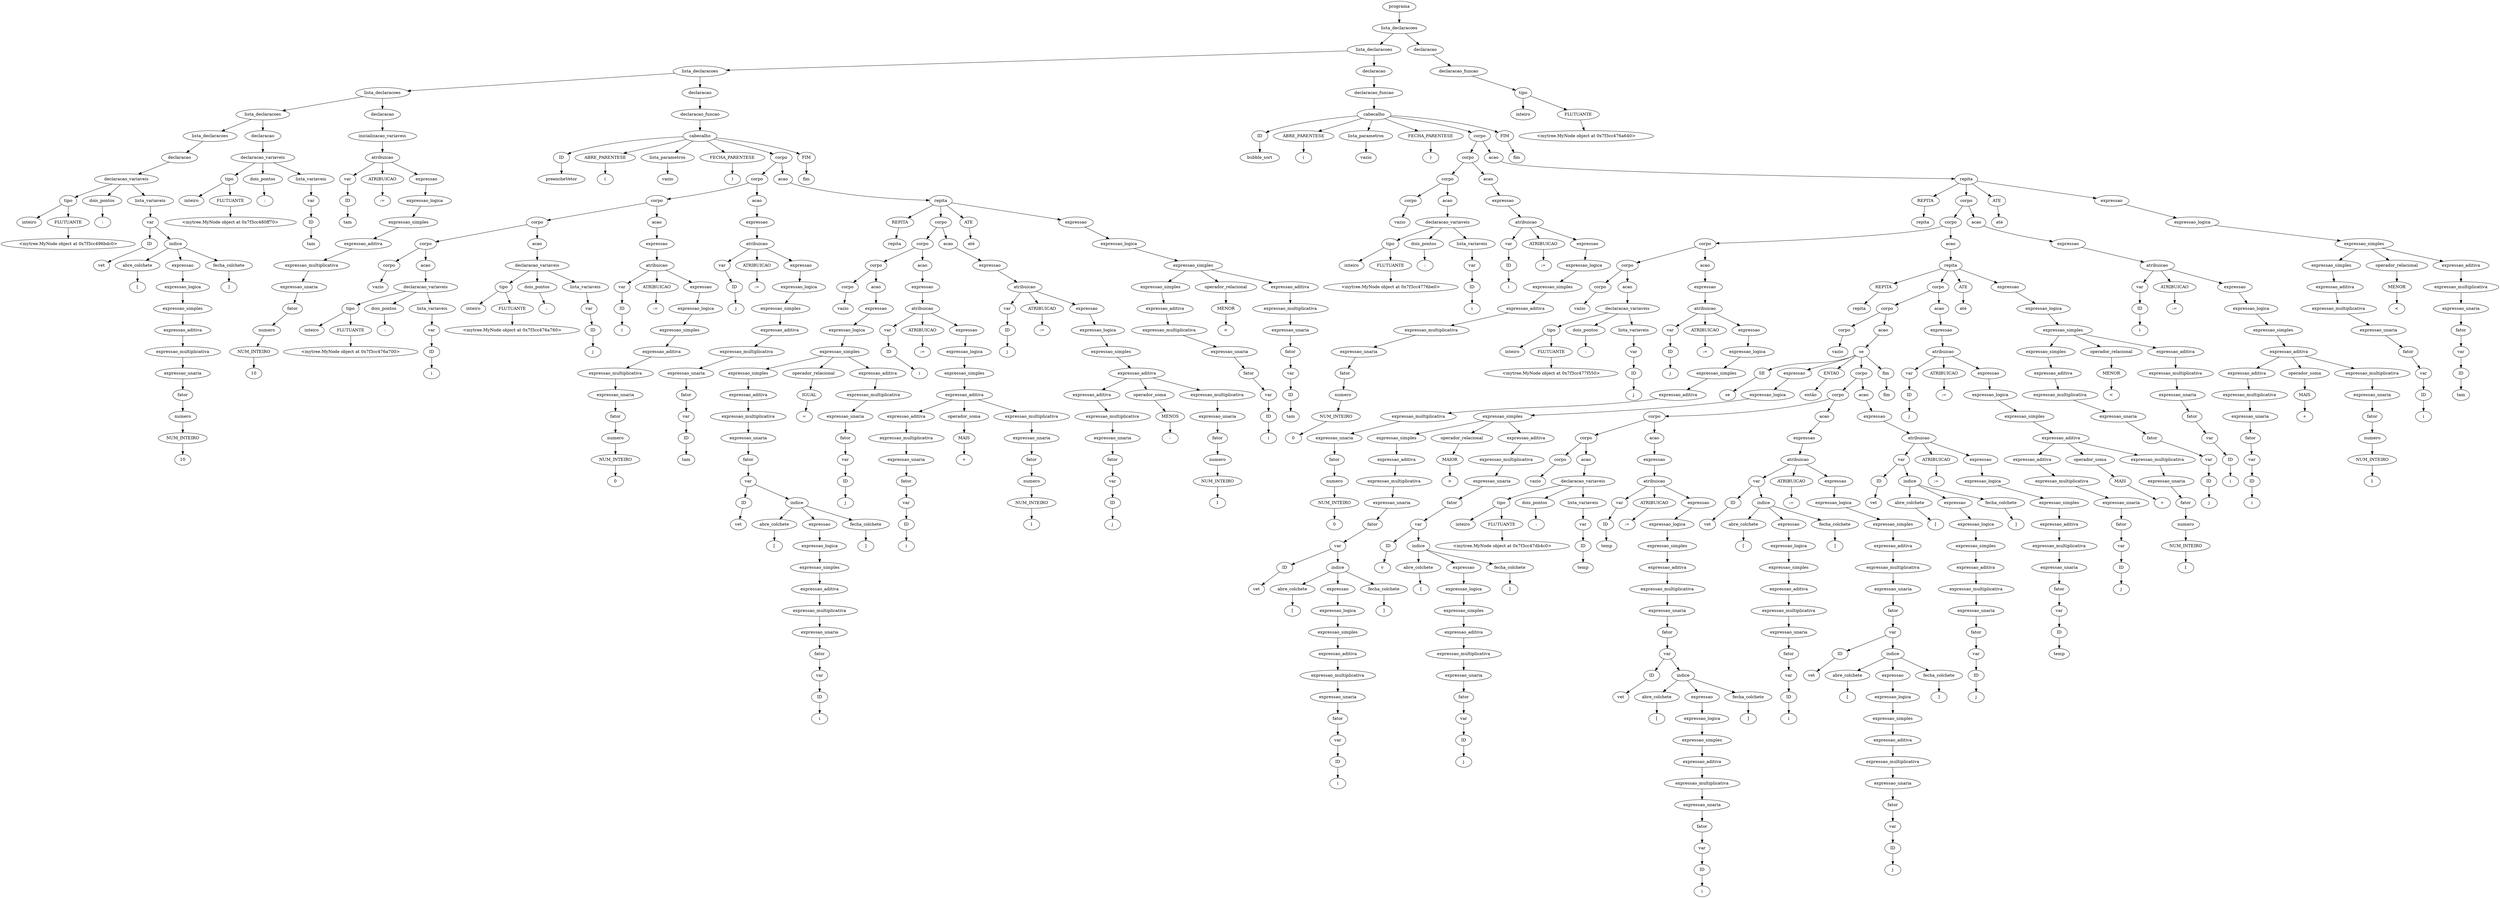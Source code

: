 digraph tree {
    "0x7f3cc4776670" [label="programa"];
    "0x7f3cc47d60d0" [label="lista_declaracoes"];
    "0x7f3cc4776e50" [label="lista_declaracoes"];
    "0x7f3cc476a490" [label="lista_declaracoes"];
    "0x7f3cc476a460" [label="lista_declaracoes"];
    "0x7f3cc480fcd0" [label="lista_declaracoes"];
    "0x7f3cc49415b0" [label="lista_declaracoes"];
    "0x7f3cc4ac6250" [label="declaracao"];
    "0x7f3cc480fdc0" [label="declaracao_variaveis"];
    "0x7f3cc496ba30" [label="tipo"];
    "0x7f3cc496bdc0" [label="inteiro"];
    "0x7f3cc480faf0" [label="FLUTUANTE"];
    "0x7f3cc480fb20" [label="<mytree.MyNode object at 0x7f3cc496bdc0>"];
    "0x7f3cc496baf0" [label="dois_pontos"];
    "0x7f3cc480ff40" [label=":"];
    "0x7f3cc480fac0" [label="lista_variaveis"];
    "0x7f3cc480fd90" [label="var"];
    "0x7f3cc480fb50" [label="ID"];
    "0x7f3cc480fe20" [label="vet"];
    "0x7f3cc480fb80" [label="indice"];
    "0x7f3cc480fd60" [label="abre_colchete"];
    "0x7f3cc480feb0" [label="["];
    "0x7f3cc480fbb0" [label="expressao"];
    "0x7f3cc480fbe0" [label="expressao_logica"];
    "0x7f3cc480fa60" [label="expressao_simples"];
    "0x7f3cc480fa90" [label="expressao_aditiva"];
    "0x7f3cc480fc10" [label="expressao_multiplicativa"];
    "0x7f3cc480fc70" [label="expressao_unaria"];
    "0x7f3cc480fa00" [label="fator"];
    "0x7f3cc4ac61f0" [label="numero"];
    "0x7f3cc4952760" [label="NUM_INTEIRO"];
    "0x7f3cc480fc40" [label="10"];
    "0x7f3cc480fee0" [label="fecha_colchete"];
    "0x7f3cc480ff10" [label="]"];
    "0x7f3cc480fd30" [label="declaracao"];
    "0x7f3cc476a100" [label="declaracao_variaveis"];
    "0x7f3cc480fd00" [label="tipo"];
    "0x7f3cc480ff70" [label="inteiro"];
    "0x7f3cc480fe50" [label="FLUTUANTE"];
    "0x7f3cc480ffd0" [label="<mytree.MyNode object at 0x7f3cc480ff70>"];
    "0x7f3cc476a220" [label="dois_pontos"];
    "0x7f3cc476a250" [label=":"];
    "0x7f3cc476a070" [label="lista_variaveis"];
    "0x7f3cc480fe80" [label="var"];
    "0x7f3cc480fca0" [label="ID"];
    "0x7f3cc476a160" [label="tam"];
    "0x7f3cc476a4c0" [label="declaracao"];
    "0x7f3cc476a280" [label="inicializacao_variaveis"];
    "0x7f3cc476a4f0" [label="atribuicao"];
    "0x7f3cc49682e0" [label="var"];
    "0x7f3cc49413d0" [label="ID"];
    "0x7f3cc476a2b0" [label="tam"];
    "0x7f3cc476a580" [label="ATRIBUICAO"];
    "0x7f3cc476a5b0" [label=":="];
    "0x7f3cc476a430" [label="expressao"];
    "0x7f3cc476a400" [label="expressao_logica"];
    "0x7f3cc476a370" [label="expressao_simples"];
    "0x7f3cc476a1c0" [label="expressao_aditiva"];
    "0x7f3cc476a3d0" [label="expressao_multiplicativa"];
    "0x7f3cc476a2e0" [label="expressao_unaria"];
    "0x7f3cc476a190" [label="fator"];
    "0x7f3cc476a130" [label="numero"];
    "0x7f3cc476a0d0" [label="NUM_INTEIRO"];
    "0x7f3cc476a3a0" [label="10"];
    "0x7f3cc476a610" [label="declaracao"];
    "0x7f3cc480fa30" [label="declaracao_funcao"];
    "0x7f3cc4770070" [label="cabecalho"];
    "0x7f3cc4776d60" [label="ID"];
    "0x7f3cc4776d90" [label="preencheVetor"];
    "0x7f3cc4776640" [label="ABRE_PARENTESE"];
    "0x7f3cc47769d0" [label="("];
    "0x7f3cc476a040" [label="lista_parametros"];
    "0x7f3cc480ffa0" [label="vazio"];
    "0x7f3cc4776970" [label="FECHA_PARENTESE"];
    "0x7f3cc4776dc0" [label=")"];
    "0x7f3cc4776ca0" [label="corpo"];
    "0x7f3cc4770490" [label="corpo"];
    "0x7f3cc4770100" [label="corpo"];
    "0x7f3cc476abb0" [label="corpo"];
    "0x7f3cc476a940" [label="corpo"];
    "0x7f3cc476a790" [label="corpo"];
    "0x7f3cc476a5e0" [label="vazio"];
    "0x7f3cc476a7c0" [label="acao"];
    "0x7f3cc476a8e0" [label="declaracao_variaveis"];
    "0x7f3cc476a6a0" [label="tipo"];
    "0x7f3cc476a700" [label="inteiro"];
    "0x7f3cc476a880" [label="FLUTUANTE"];
    "0x7f3cc476a8b0" [label="<mytree.MyNode object at 0x7f3cc476a700>"];
    "0x7f3cc476a9a0" [label="dois_pontos"];
    "0x7f3cc476aac0" [label=":"];
    "0x7f3cc476a910" [label="lista_variaveis"];
    "0x7f3cc476a730" [label="var"];
    "0x7f3cc476a6d0" [label="ID"];
    "0x7f3cc476aa00" [label="i"];
    "0x7f3cc476aa90" [label="acao"];
    "0x7f3cc476ab50" [label="declaracao_variaveis"];
    "0x7f3cc476a670" [label="tipo"];
    "0x7f3cc476a760" [label="inteiro"];
    "0x7f3cc476aaf0" [label="FLUTUANTE"];
    "0x7f3cc476ab20" [label="<mytree.MyNode object at 0x7f3cc476a760>"];
    "0x7f3cc476ac10" [label="dois_pontos"];
    "0x7f3cc476ad30" [label=":"];
    "0x7f3cc476ab80" [label="lista_variaveis"];
    "0x7f3cc476a9d0" [label="var"];
    "0x7f3cc476a970" [label="ID"];
    "0x7f3cc476ac70" [label="j"];
    "0x7f3cc476afd0" [label="acao"];
    "0x7f3cc476ad00" [label="expressao"];
    "0x7f3cc476af70" [label="atribuicao"];
    "0x7f3cc476a850" [label="var"];
    "0x7f3cc476a7f0" [label="ID"];
    "0x7f3cc476ad60" [label="i"];
    "0x7f3cc4770040" [label="ATRIBUICAO"];
    "0x7f3cc47700d0" [label=":="];
    "0x7f3cc476af40" [label="expressao"];
    "0x7f3cc476af10" [label="expressao_logica"];
    "0x7f3cc476ae50" [label="expressao_simples"];
    "0x7f3cc476adf0" [label="expressao_aditiva"];
    "0x7f3cc476aee0" [label="expressao_multiplicativa"];
    "0x7f3cc476ad90" [label="expressao_unaria"];
    "0x7f3cc476adc0" [label="fator"];
    "0x7f3cc476ac40" [label="numero"];
    "0x7f3cc476abe0" [label="NUM_INTEIRO"];
    "0x7f3cc476aeb0" [label="0"];
    "0x7f3cc47703a0" [label="acao"];
    "0x7f3cc4770130" [label="expressao"];
    "0x7f3cc4770340" [label="atribuicao"];
    "0x7f3cc476aa60" [label="var"];
    "0x7f3cc476a820" [label="ID"];
    "0x7f3cc476acd0" [label="j"];
    "0x7f3cc47703d0" [label="ATRIBUICAO"];
    "0x7f3cc4770460" [label=":="];
    "0x7f3cc4770310" [label="expressao"];
    "0x7f3cc47702e0" [label="expressao_logica"];
    "0x7f3cc4770220" [label="expressao_simples"];
    "0x7f3cc47701c0" [label="expressao_aditiva"];
    "0x7f3cc47702b0" [label="expressao_multiplicativa"];
    "0x7f3cc476aa30" [label="expressao_unaria"];
    "0x7f3cc4770190" [label="fator"];
    "0x7f3cc476ae80" [label="var"];
    "0x7f3cc476ae20" [label="ID"];
    "0x7f3cc4770280" [label="tam"];
    "0x7f3cc4770250" [label="acao"];
    "0x7f3cc4776c40" [label="repita"];
    "0x7f3cc4776cd0" [label="REPITA"];
    "0x7f3cc4776c70" [label="repita"];
    "0x7f3cc4776820" [label="corpo"];
    "0x7f3cc47762b0" [label="corpo"];
    "0x7f3cc47709d0" [label="corpo"];
    "0x7f3cc47700a0" [label="corpo"];
    "0x7f3cc476aca0" [label="vazio"];
    "0x7f3cc4770c40" [label="acao"];
    "0x7f3cc4770c10" [label="expressao"];
    "0x7f3cc47707c0" [label="expressao_logica"];
    "0x7f3cc4770b20" [label="expressao_simples"];
    "0x7f3cc47709a0" [label="expressao_simples"];
    "0x7f3cc4770370" [label="expressao_aditiva"];
    "0x7f3cc4770820" [label="expressao_multiplicativa"];
    "0x7f3cc4770970" [label="expressao_unaria"];
    "0x7f3cc47704f0" [label="fator"];
    "0x7f3cc4770550" [label="var"];
    "0x7f3cc4770580" [label="ID"];
    "0x7f3cc4770790" [label="vet"];
    "0x7f3cc4770760" [label="indice"];
    "0x7f3cc47707f0" [label="abre_colchete"];
    "0x7f3cc47708e0" [label="["];
    "0x7f3cc4770730" [label="expressao"];
    "0x7f3cc4770700" [label="expressao_logica"];
    "0x7f3cc4770670" [label="expressao_simples"];
    "0x7f3cc47705e0" [label="expressao_aditiva"];
    "0x7f3cc47706d0" [label="expressao_multiplicativa"];
    "0x7f3cc4770520" [label="expressao_unaria"];
    "0x7f3cc47705b0" [label="fator"];
    "0x7f3cc47704c0" [label="var"];
    "0x7f3cc4770400" [label="ID"];
    "0x7f3cc47706a0" [label="i"];
    "0x7f3cc4770910" [label="fecha_colchete"];
    "0x7f3cc4770940" [label="]"];
    "0x7f3cc4770610" [label="operador_relacional"];
    "0x7f3cc4770640" [label="IGUAL"];
    "0x7f3cc4770a90" [label="="];
    "0x7f3cc4770a30" [label="expressao_aditiva"];
    "0x7f3cc4770bb0" [label="expressao_multiplicativa"];
    "0x7f3cc4770ac0" [label="expressao_unaria"];
    "0x7f3cc4770a00" [label="fator"];
    "0x7f3cc4770850" [label="var"];
    "0x7f3cc4770880" [label="ID"];
    "0x7f3cc4770b80" [label="j"];
    "0x7f3cc4770d00" [label="acao"];
    "0x7f3cc47708b0" [label="expressao"];
    "0x7f3cc4770f40" [label="atribuicao"];
    "0x7f3cc476afa0" [label="var"];
    "0x7f3cc4770160" [label="ID"];
    "0x7f3cc4770ca0" [label="i"];
    "0x7f3cc4770ee0" [label="ATRIBUICAO"];
    "0x7f3cc4776220" [label=":="];
    "0x7f3cc47761f0" [label="expressao"];
    "0x7f3cc4770fd0" [label="expressao_logica"];
    "0x7f3cc4770eb0" [label="expressao_simples"];
    "0x7f3cc4770fa0" [label="expressao_aditiva"];
    "0x7f3cc4770d90" [label="expressao_aditiva"];
    "0x7f3cc4770e80" [label="expressao_multiplicativa"];
    "0x7f3cc4770a60" [label="expressao_unaria"];
    "0x7f3cc4770d60" [label="fator"];
    "0x7f3cc4770b50" [label="var"];
    "0x7f3cc4770af0" [label="ID"];
    "0x7f3cc4770e50" [label="i"];
    "0x7f3cc4776040" [label="operador_soma"];
    "0x7f3cc4770e20" [label="MAIS"];
    "0x7f3cc4770f10" [label="+"];
    "0x7f3cc4776190" [label="expressao_multiplicativa"];
    "0x7f3cc47760a0" [label="expressao_unaria"];
    "0x7f3cc4770f70" [label="fator"];
    "0x7f3cc4770dc0" [label="numero"];
    "0x7f3cc4770df0" [label="NUM_INTEIRO"];
    "0x7f3cc4776160" [label="1"];
    "0x7f3cc47767f0" [label="acao"];
    "0x7f3cc47762e0" [label="expressao"];
    "0x7f3cc4776520" [label="atribuicao"];
    "0x7f3cc4770cd0" [label="var"];
    "0x7f3cc4770be0" [label="ID"];
    "0x7f3cc4770d30" [label="j"];
    "0x7f3cc47764c0" [label="ATRIBUICAO"];
    "0x7f3cc4776790" [label=":="];
    "0x7f3cc4776760" [label="expressao"];
    "0x7f3cc4776730" [label="expressao_logica"];
    "0x7f3cc4776490" [label="expressao_simples"];
    "0x7f3cc4776580" [label="expressao_aditiva"];
    "0x7f3cc4776370" [label="expressao_aditiva"];
    "0x7f3cc4776460" [label="expressao_multiplicativa"];
    "0x7f3cc4770c70" [label="expressao_unaria"];
    "0x7f3cc4776340" [label="fator"];
    "0x7f3cc4776130" [label="var"];
    "0x7f3cc47760d0" [label="ID"];
    "0x7f3cc4776430" [label="j"];
    "0x7f3cc47765e0" [label="operador_soma"];
    "0x7f3cc4776400" [label="MENOS"];
    "0x7f3cc47764f0" [label="-"];
    "0x7f3cc4776700" [label="expressao_multiplicativa"];
    "0x7f3cc4776610" [label="expressao_unaria"];
    "0x7f3cc4776550" [label="fator"];
    "0x7f3cc47763a0" [label="numero"];
    "0x7f3cc47763d0" [label="NUM_INTEIRO"];
    "0x7f3cc47766d0" [label="1"];
    "0x7f3cc4776d00" [label="ATE"];
    "0x7f3cc4776d30" [label="até"];
    "0x7f3cc4776c10" [label="expressao"];
    "0x7f3cc4776940" [label="expressao_logica"];
    "0x7f3cc4776b20" [label="expressao_simples"];
    "0x7f3cc47768e0" [label="expressao_simples"];
    "0x7f3cc47765b0" [label="expressao_aditiva"];
    "0x7f3cc47761c0" [label="expressao_multiplicativa"];
    "0x7f3cc4776850" [label="expressao_unaria"];
    "0x7f3cc47767c0" [label="fator"];
    "0x7f3cc4776280" [label="var"];
    "0x7f3cc4776100" [label="ID"];
    "0x7f3cc4776310" [label="i"];
    "0x7f3cc4776910" [label="operador_relacional"];
    "0x7f3cc47769a0" [label="MENOR"];
    "0x7f3cc4776a90" [label="<"];
    "0x7f3cc4776a30" [label="expressao_aditiva"];
    "0x7f3cc4776bb0" [label="expressao_multiplicativa"];
    "0x7f3cc4776ac0" [label="expressao_unaria"];
    "0x7f3cc4776a00" [label="fator"];
    "0x7f3cc4776880" [label="var"];
    "0x7f3cc47768b0" [label="ID"];
    "0x7f3cc4776b80" [label="tam"];
    "0x7f3cc4776df0" [label="FIM"];
    "0x7f3cc4776e20" [label="fim"];
    "0x7f3cc476a310" [label="declaracao"];
    "0x7f3cc4770430" [label="declaracao_funcao"];
    "0x7f3cc477f1c0" [label="cabecalho"];
    "0x7f3cc47d67c0" [label="ID"];
    "0x7f3cc47d67f0" [label="bubble_sort"];
    "0x7f3cc47d60a0" [label="ABRE_PARENTESE"];
    "0x7f3cc47d6430" [label="("];
    "0x7f3cc476a340" [label="lista_parametros"];
    "0x7f3cc476a550" [label="vazio"];
    "0x7f3cc47d63d0" [label="FECHA_PARENTESE"];
    "0x7f3cc47d6820" [label=")"];
    "0x7f3cc47d6700" [label="corpo"];
    "0x7f3cc477f5e0" [label="corpo"];
    "0x7f3cc4776f70" [label="corpo"];
    "0x7f3cc4776ee0" [label="corpo"];
    "0x7f3cc476a520" [label="vazio"];
    "0x7f3cc4776f10" [label="acao"];
    "0x7f3cc477f070" [label="declaracao_variaveis"];
    "0x7f3cc4776a60" [label="tipo"];
    "0x7f3cc4776be0" [label="inteiro"];
    "0x7f3cc4776fd0" [label="FLUTUANTE"];
    "0x7f3cc477f040" [label="<mytree.MyNode object at 0x7f3cc4776be0>"];
    "0x7f3cc477f130" [label="dois_pontos"];
    "0x7f3cc477f250" [label=":"];
    "0x7f3cc477f0a0" [label="lista_variaveis"];
    "0x7f3cc4776b50" [label="var"];
    "0x7f3cc47766a0" [label="ID"];
    "0x7f3cc477f190" [label="i"];
    "0x7f3cc477f4f0" [label="acao"];
    "0x7f3cc477f0d0" [label="expressao"];
    "0x7f3cc477f490" [label="atribuicao"];
    "0x7f3cc4776eb0" [label="var"];
    "0x7f3cc4776af0" [label="ID"];
    "0x7f3cc477f280" [label="i"];
    "0x7f3cc477f520" [label="ATRIBUICAO"];
    "0x7f3cc477f5b0" [label=":="];
    "0x7f3cc477f460" [label="expressao"];
    "0x7f3cc477f430" [label="expressao_logica"];
    "0x7f3cc477f370" [label="expressao_simples"];
    "0x7f3cc477f310" [label="expressao_aditiva"];
    "0x7f3cc477f400" [label="expressao_multiplicativa"];
    "0x7f3cc477f2b0" [label="expressao_unaria"];
    "0x7f3cc477f2e0" [label="fator"];
    "0x7f3cc477f160" [label="numero"];
    "0x7f3cc477f100" [label="NUM_INTEIRO"];
    "0x7f3cc477f3d0" [label="0"];
    "0x7f3cc477f3a0" [label="acao"];
    "0x7f3cc47d66a0" [label="repita"];
    "0x7f3cc47d6730" [label="REPITA"];
    "0x7f3cc47d66d0" [label="repita"];
    "0x7f3cc47d6280" [label="corpo"];
    "0x7f3cc47ddcd0" [label="corpo"];
    "0x7f3cc477fd00" [label="corpo"];
    "0x7f3cc477f7f0" [label="corpo"];
    "0x7f3cc477f220" [label="corpo"];
    "0x7f3cc4776fa0" [label="vazio"];
    "0x7f3cc477f670" [label="acao"];
    "0x7f3cc477f790" [label="declaracao_variaveis"];
    "0x7f3cc477f610" [label="tipo"];
    "0x7f3cc477f550" [label="inteiro"];
    "0x7f3cc477f730" [label="FLUTUANTE"];
    "0x7f3cc477f760" [label="<mytree.MyNode object at 0x7f3cc477f550>"];
    "0x7f3cc477f850" [label="dois_pontos"];
    "0x7f3cc477f970" [label=":"];
    "0x7f3cc477f7c0" [label="lista_variaveis"];
    "0x7f3cc477f640" [label="var"];
    "0x7f3cc477f4c0" [label="ID"];
    "0x7f3cc477f8b0" [label="j"];
    "0x7f3cc477fc10" [label="acao"];
    "0x7f3cc477f940" [label="expressao"];
    "0x7f3cc477fbb0" [label="atribuicao"];
    "0x7f3cc4776f40" [label="var"];
    "0x7f3cc477f1f0" [label="ID"];
    "0x7f3cc477f9a0" [label="j"];
    "0x7f3cc477fc40" [label="ATRIBUICAO"];
    "0x7f3cc477fcd0" [label=":="];
    "0x7f3cc477fb80" [label="expressao"];
    "0x7f3cc477fb50" [label="expressao_logica"];
    "0x7f3cc477fa90" [label="expressao_simples"];
    "0x7f3cc477fa30" [label="expressao_aditiva"];
    "0x7f3cc477fb20" [label="expressao_multiplicativa"];
    "0x7f3cc477f9d0" [label="expressao_unaria"];
    "0x7f3cc477fa00" [label="fator"];
    "0x7f3cc477f880" [label="numero"];
    "0x7f3cc477f820" [label="NUM_INTEIRO"];
    "0x7f3cc477faf0" [label="0"];
    "0x7f3cc477fac0" [label="acao"];
    "0x7f3cc47ddc70" [label="repita"];
    "0x7f3cc47ddd00" [label="REPITA"];
    "0x7f3cc47ddca0" [label="repita"];
    "0x7f3cc47dd850" [label="corpo"];
    "0x7f3cc47db1c0" [label="corpo"];
    "0x7f3cc477f6d0" [label="corpo"];
    "0x7f3cc477f700" [label="vazio"];
    "0x7f3cc477fd60" [label="acao"];
    "0x7f3cc47c2bb0" [label="se"];
    "0x7f3cc47c25b0" [label="SE"];
    "0x7f3cc47c2eb0" [label="se"];
    "0x7f3cc47db670" [label="expressao"];
    "0x7f3cc47db0d0" [label="expressao_logica"];
    "0x7f3cc47db850" [label="expressao_simples"];
    "0x7f3cc47db2b0" [label="expressao_simples"];
    "0x7f3cc477fdf0" [label="expressao_aditiva"];
    "0x7f3cc477ff10" [label="expressao_multiplicativa"];
    "0x7f3cc47db280" [label="expressao_unaria"];
    "0x7f3cc477fdc0" [label="fator"];
    "0x7f3cc477fe20" [label="var"];
    "0x7f3cc477fe50" [label="ID"];
    "0x7f3cc477fee0" [label="vet"];
    "0x7f3cc47db070" [label="indice"];
    "0x7f3cc47db100" [label="abre_colchete"];
    "0x7f3cc47db1f0" [label="["];
    "0x7f3cc47db040" [label="expressao"];
    "0x7f3cc477ffd0" [label="expressao_logica"];
    "0x7f3cc477ff40" [label="expressao_simples"];
    "0x7f3cc477feb0" [label="expressao_aditiva"];
    "0x7f3cc477ffa0" [label="expressao_multiplicativa"];
    "0x7f3cc477fd90" [label="expressao_unaria"];
    "0x7f3cc477fe80" [label="fator"];
    "0x7f3cc477fd30" [label="var"];
    "0x7f3cc477fc70" [label="ID"];
    "0x7f3cc477ff70" [label="i"];
    "0x7f3cc47db220" [label="fecha_colchete"];
    "0x7f3cc47db250" [label="]"];
    "0x7f3cc47db0a0" [label="operador_relacional"];
    "0x7f3cc47db130" [label="MAIOR"];
    "0x7f3cc47db3a0" [label=">"];
    "0x7f3cc47db340" [label="expressao_aditiva"];
    "0x7f3cc47db6d0" [label="expressao_multiplicativa"];
    "0x7f3cc47db820" [label="expressao_unaria"];
    "0x7f3cc47db310" [label="fator"];
    "0x7f3cc47db400" [label="var"];
    "0x7f3cc47db430" [label="ID"];
    "0x7f3cc47db640" [label="v"];
    "0x7f3cc47db610" [label="indice"];
    "0x7f3cc47db6a0" [label="abre_colchete"];
    "0x7f3cc47db790" [label="["];
    "0x7f3cc47db5e0" [label="expressao"];
    "0x7f3cc47db5b0" [label="expressao_logica"];
    "0x7f3cc47db520" [label="expressao_simples"];
    "0x7f3cc47db490" [label="expressao_aditiva"];
    "0x7f3cc47db580" [label="expressao_multiplicativa"];
    "0x7f3cc47db3d0" [label="expressao_unaria"];
    "0x7f3cc47db460" [label="fator"];
    "0x7f3cc47db160" [label="var"];
    "0x7f3cc47db190" [label="ID"];
    "0x7f3cc47db550" [label="j"];
    "0x7f3cc47db7c0" [label="fecha_colchete"];
    "0x7f3cc47db7f0" [label="]"];
    "0x7f3cc47c2ee0" [label="ENTAO"];
    "0x7f3cc47dd370" [label="então"];
    "0x7f3cc47dd2b0" [label="corpo"];
    "0x7f3cc47c2c10" [label="corpo"];
    "0x7f3cc47c22e0" [label="corpo"];
    "0x7f3cc47dbac0" [label="corpo"];
    "0x7f3cc47db910" [label="corpo"];
    "0x7f3cc47db760" [label="vazio"];
    "0x7f3cc47db940" [label="acao"];
    "0x7f3cc47dba60" [label="declaracao_variaveis"];
    "0x7f3cc47db880" [label="tipo"];
    "0x7f3cc47db4c0" [label="inteiro"];
    "0x7f3cc47dba00" [label="FLUTUANTE"];
    "0x7f3cc47dba30" [label="<mytree.MyNode object at 0x7f3cc47db4c0>"];
    "0x7f3cc47dbb20" [label="dois_pontos"];
    "0x7f3cc47dbc40" [label=":"];
    "0x7f3cc47dba90" [label="lista_variaveis"];
    "0x7f3cc47db4f0" [label="var"];
    "0x7f3cc47db370" [label="ID"];
    "0x7f3cc47dbb80" [label="temp"];
    "0x7f3cc47dbbb0" [label="acao"];
    "0x7f3cc47dbc10" [label="expressao"];
    "0x7f3cc47c20a0" [label="atribuicao"];
    "0x7f3cc47db8b0" [label="var"];
    "0x7f3cc47db8e0" [label="ID"];
    "0x7f3cc47dbc70" [label="temp"];
    "0x7f3cc47c2220" [label="ATRIBUICAO"];
    "0x7f3cc47c22b0" [label=":="];
    "0x7f3cc47dbfa0" [label="expressao"];
    "0x7f3cc47dbe20" [label="expressao_logica"];
    "0x7f3cc47c21c0" [label="expressao_simples"];
    "0x7f3cc47dbd00" [label="expressao_aditiva"];
    "0x7f3cc47dbdf0" [label="expressao_multiplicativa"];
    "0x7f3cc47c2190" [label="expressao_unaria"];
    "0x7f3cc47dbcd0" [label="fator"];
    "0x7f3cc47dbd30" [label="var"];
    "0x7f3cc47dbd60" [label="ID"];
    "0x7f3cc47dbf70" [label="vet"];
    "0x7f3cc47dbf40" [label="indice"];
    "0x7f3cc47dbfd0" [label="abre_colchete"];
    "0x7f3cc47c2100" [label="["];
    "0x7f3cc47dbf10" [label="expressao"];
    "0x7f3cc47dbee0" [label="expressao_logica"];
    "0x7f3cc47dbe50" [label="expressao_simples"];
    "0x7f3cc47dbdc0" [label="expressao_aditiva"];
    "0x7f3cc47dbeb0" [label="expressao_multiplicativa"];
    "0x7f3cc47dbca0" [label="expressao_unaria"];
    "0x7f3cc47dbd90" [label="fator"];
    "0x7f3cc47dbb50" [label="var"];
    "0x7f3cc47dbaf0" [label="ID"];
    "0x7f3cc47dbe80" [label="i"];
    "0x7f3cc47c2130" [label="fecha_colchete"];
    "0x7f3cc47c2160" [label="]"];
    "0x7f3cc47c2b20" [label="acao"];
    "0x7f3cc47c26a0" [label="expressao"];
    "0x7f3cc47c29d0" [label="atribuicao"];
    "0x7f3cc47c2040" [label="var"];
    "0x7f3cc47c2250" [label="ID"];
    "0x7f3cc47c24c0" [label="vet"];
    "0x7f3cc47c2490" [label="indice"];
    "0x7f3cc47c2520" [label="abre_colchete"];
    "0x7f3cc47c2610" [label="["];
    "0x7f3cc47c2460" [label="expressao"];
    "0x7f3cc47c2430" [label="expressao_logica"];
    "0x7f3cc47c2400" [label="expressao_simples"];
    "0x7f3cc47c2370" [label="expressao_aditiva"];
    "0x7f3cc47db9a0" [label="expressao_multiplicativa"];
    "0x7f3cc47c2310" [label="expressao_unaria"];
    "0x7f3cc47c2340" [label="fator"];
    "0x7f3cc47db9d0" [label="var"];
    "0x7f3cc47db970" [label="ID"];
    "0x7f3cc47dbbe0" [label="i"];
    "0x7f3cc47c2640" [label="fecha_colchete"];
    "0x7f3cc47c2670" [label="]"];
    "0x7f3cc47c2b50" [label="ATRIBUICAO"];
    "0x7f3cc47c2be0" [label=":="];
    "0x7f3cc47c2910" [label="expressao"];
    "0x7f3cc47c27c0" [label="expressao_logica"];
    "0x7f3cc47c2af0" [label="expressao_simples"];
    "0x7f3cc47c23d0" [label="expressao_aditiva"];
    "0x7f3cc47c2970" [label="expressao_multiplicativa"];
    "0x7f3cc47c2ac0" [label="expressao_unaria"];
    "0x7f3cc47c23a0" [label="fator"];
    "0x7f3cc47c2700" [label="var"];
    "0x7f3cc47c2730" [label="ID"];
    "0x7f3cc47c28e0" [label="vet"];
    "0x7f3cc47c28b0" [label="indice"];
    "0x7f3cc47c2940" [label="abre_colchete"];
    "0x7f3cc47c2a30" [label="["];
    "0x7f3cc47c2880" [label="expressao"];
    "0x7f3cc47c2850" [label="expressao_logica"];
    "0x7f3cc47c2820" [label="expressao_simples"];
    "0x7f3cc47c2790" [label="expressao_aditiva"];
    "0x7f3cc47c25e0" [label="expressao_multiplicativa"];
    "0x7f3cc47c2550" [label="expressao_unaria"];
    "0x7f3cc47c2760" [label="fator"];
    "0x7f3cc47c20d0" [label="var"];
    "0x7f3cc47c2070" [label="ID"];
    "0x7f3cc47c24f0" [label="j"];
    "0x7f3cc47c2a60" [label="fecha_colchete"];
    "0x7f3cc47c2a90" [label="]"];
    "0x7f3cc47dd1c0" [label="acao"];
    "0x7f3cc47c2fd0" [label="expressao"];
    "0x7f3cc47dd160" [label="atribuicao"];
    "0x7f3cc47c27f0" [label="var"];
    "0x7f3cc47c2b80" [label="ID"];
    "0x7f3cc47c2df0" [label="vet"];
    "0x7f3cc47c2dc0" [label="indice"];
    "0x7f3cc47c2e50" [label="abre_colchete"];
    "0x7f3cc47c2f40" [label="["];
    "0x7f3cc47c2d90" [label="expressao"];
    "0x7f3cc47c2d60" [label="expressao_logica"];
    "0x7f3cc47c2d30" [label="expressao_simples"];
    "0x7f3cc47c2ca0" [label="expressao_aditiva"];
    "0x7f3cc47c2580" [label="expressao_multiplicativa"];
    "0x7f3cc47c2c40" [label="expressao_unaria"];
    "0x7f3cc47c2c70" [label="fator"];
    "0x7f3cc47c21f0" [label="var"];
    "0x7f3cc47c2280" [label="ID"];
    "0x7f3cc47c26d0" [label="j"];
    "0x7f3cc47c2f70" [label="fecha_colchete"];
    "0x7f3cc47c2fa0" [label="]"];
    "0x7f3cc47dd1f0" [label="ATRIBUICAO"];
    "0x7f3cc47dd280" [label=":="];
    "0x7f3cc47dd130" [label="expressao"];
    "0x7f3cc47dd100" [label="expressao_logica"];
    "0x7f3cc47dd0a0" [label="expressao_simples"];
    "0x7f3cc47c2d00" [label="expressao_aditiva"];
    "0x7f3cc47c2f10" [label="expressao_multiplicativa"];
    "0x7f3cc47c2e80" [label="expressao_unaria"];
    "0x7f3cc47c2cd0" [label="fator"];
    "0x7f3cc47c2a00" [label="var"];
    "0x7f3cc47c29a0" [label="ID"];
    "0x7f3cc47c2e20" [label="temp"];
    "0x7f3cc47dd3a0" [label="fim"];
    "0x7f3cc47dd3d0" [label="fim"];
    "0x7f3cc47dd820" [label="acao"];
    "0x7f3cc47db700" [label="expressao"];
    "0x7f3cc47dd550" [label="atribuicao"];
    "0x7f3cc477f6a0" [label="var"];
    "0x7f3cc477f910" [label="ID"];
    "0x7f3cc47dd400" [label="j"];
    "0x7f3cc47dd4f0" [label="ATRIBUICAO"];
    "0x7f3cc47dd7c0" [label=":="];
    "0x7f3cc47dd790" [label="expressao"];
    "0x7f3cc47dd760" [label="expressao_logica"];
    "0x7f3cc47dd4c0" [label="expressao_simples"];
    "0x7f3cc47dd5b0" [label="expressao_aditiva"];
    "0x7f3cc47dd250" [label="expressao_aditiva"];
    "0x7f3cc47dd490" [label="expressao_multiplicativa"];
    "0x7f3cc47dd430" [label="expressao_unaria"];
    "0x7f3cc47dd340" [label="fator"];
    "0x7f3cc47dd310" [label="var"];
    "0x7f3cc47dd190" [label="ID"];
    "0x7f3cc47dd460" [label="j"];
    "0x7f3cc47dd610" [label="operador_soma"];
    "0x7f3cc47dd070" [label="MAIS"];
    "0x7f3cc47dd520" [label="+"];
    "0x7f3cc47dd730" [label="expressao_multiplicativa"];
    "0x7f3cc47dd640" [label="expressao_unaria"];
    "0x7f3cc47dd580" [label="fator"];
    "0x7f3cc47dd040" [label="numero"];
    "0x7f3cc47dd0d0" [label="NUM_INTEIRO"];
    "0x7f3cc47dd700" [label="1"];
    "0x7f3cc47ddd30" [label="ATE"];
    "0x7f3cc47ddd60" [label="até"];
    "0x7f3cc47ddc40" [label="expressao"];
    "0x7f3cc47dd970" [label="expressao_logica"];
    "0x7f3cc47ddb50" [label="expressao_simples"];
    "0x7f3cc47dd910" [label="expressao_simples"];
    "0x7f3cc47dd5e0" [label="expressao_aditiva"];
    "0x7f3cc47dd220" [label="expressao_multiplicativa"];
    "0x7f3cc47dd880" [label="expressao_unaria"];
    "0x7f3cc47dd7f0" [label="fator"];
    "0x7f3cc477fbe0" [label="var"];
    "0x7f3cc47db2e0" [label="ID"];
    "0x7f3cc47db730" [label="j"];
    "0x7f3cc47dd940" [label="operador_relacional"];
    "0x7f3cc47dd9d0" [label="MENOR"];
    "0x7f3cc47ddac0" [label="<"];
    "0x7f3cc47dda60" [label="expressao_aditiva"];
    "0x7f3cc47ddbe0" [label="expressao_multiplicativa"];
    "0x7f3cc47ddaf0" [label="expressao_unaria"];
    "0x7f3cc47dda30" [label="fator"];
    "0x7f3cc47dd8b0" [label="var"];
    "0x7f3cc47dd8e0" [label="ID"];
    "0x7f3cc47ddbb0" [label="i"];
    "0x7f3cc47dd2e0" [label="acao"];
    "0x7f3cc47dda90" [label="expressao"];
    "0x7f3cc47ddf40" [label="atribuicao"];
    "0x7f3cc477fca0" [label="var"];
    "0x7f3cc477f8e0" [label="ID"];
    "0x7f3cc47ddd90" [label="i"];
    "0x7f3cc47ddee0" [label="ATRIBUICAO"];
    "0x7f3cc47d61f0" [label=":="];
    "0x7f3cc47d61c0" [label="expressao"];
    "0x7f3cc47ddfd0" [label="expressao_logica"];
    "0x7f3cc47ddeb0" [label="expressao_simples"];
    "0x7f3cc47ddfa0" [label="expressao_aditiva"];
    "0x7f3cc47dda00" [label="expressao_aditiva"];
    "0x7f3cc47dde80" [label="expressao_multiplicativa"];
    "0x7f3cc47dddc0" [label="expressao_unaria"];
    "0x7f3cc47dd670" [label="fator"];
    "0x7f3cc47ddb80" [label="var"];
    "0x7f3cc47ddb20" [label="ID"];
    "0x7f3cc47dde50" [label="i"];
    "0x7f3cc47d6040" [label="operador_soma"];
    "0x7f3cc47dde20" [label="MAIS"];
    "0x7f3cc47ddf10" [label="+"];
    "0x7f3cc47d6160" [label="expressao_multiplicativa"];
    "0x7f3cc47d6070" [label="expressao_unaria"];
    "0x7f3cc47ddf70" [label="fator"];
    "0x7f3cc47dd9a0" [label="numero"];
    "0x7f3cc47dddf0" [label="NUM_INTEIRO"];
    "0x7f3cc47d6130" [label="1"];
    "0x7f3cc47d6760" [label="ATE"];
    "0x7f3cc47d6790" [label="até"];
    "0x7f3cc47d6670" [label="expressao"];
    "0x7f3cc47d63a0" [label="expressao_logica"];
    "0x7f3cc47d6580" [label="expressao_simples"];
    "0x7f3cc47d6340" [label="expressao_simples"];
    "0x7f3cc47d6220" [label="expressao_aditiva"];
    "0x7f3cc47dd6a0" [label="expressao_multiplicativa"];
    "0x7f3cc47d62b0" [label="expressao_unaria"];
    "0x7f3cc47d6190" [label="fator"];
    "0x7f3cc477fa60" [label="var"];
    "0x7f3cc47ddc10" [label="ID"];
    "0x7f3cc47dd6d0" [label="i"];
    "0x7f3cc47d6370" [label="operador_relacional"];
    "0x7f3cc47d6400" [label="MENOR"];
    "0x7f3cc47d64f0" [label="<"];
    "0x7f3cc47d6490" [label="expressao_aditiva"];
    "0x7f3cc47d6610" [label="expressao_multiplicativa"];
    "0x7f3cc47d6520" [label="expressao_unaria"];
    "0x7f3cc47d6460" [label="fator"];
    "0x7f3cc47d62e0" [label="var"];
    "0x7f3cc47d6310" [label="ID"];
    "0x7f3cc47d65e0" [label="tam"];
    "0x7f3cc47d6850" [label="FIM"];
    "0x7f3cc47d6880" [label="fim"];
    "0x7f3cc4776e80" [label="declaracao"];
    "0x7f3cc477f580" [label="declaracao_funcao"];
    "0x7f3cc47701f0" [label="tipo"];
    "0x7f3cc476a640" [label="inteiro"];
    "0x7f3cc476a1f0" [label="FLUTUANTE"];
    "0x7f3cc476a0a0" [label="<mytree.MyNode object at 0x7f3cc476a640>"];
    "0x7f3cc4776670" -> "0x7f3cc47d60d0";
    "0x7f3cc47d60d0" -> "0x7f3cc4776e50";
    "0x7f3cc47d60d0" -> "0x7f3cc4776e80";
    "0x7f3cc4776e50" -> "0x7f3cc476a490";
    "0x7f3cc4776e50" -> "0x7f3cc476a310";
    "0x7f3cc476a490" -> "0x7f3cc476a460";
    "0x7f3cc476a490" -> "0x7f3cc476a610";
    "0x7f3cc476a460" -> "0x7f3cc480fcd0";
    "0x7f3cc476a460" -> "0x7f3cc476a4c0";
    "0x7f3cc480fcd0" -> "0x7f3cc49415b0";
    "0x7f3cc480fcd0" -> "0x7f3cc480fd30";
    "0x7f3cc49415b0" -> "0x7f3cc4ac6250";
    "0x7f3cc4ac6250" -> "0x7f3cc480fdc0";
    "0x7f3cc480fdc0" -> "0x7f3cc496ba30";
    "0x7f3cc480fdc0" -> "0x7f3cc496baf0";
    "0x7f3cc480fdc0" -> "0x7f3cc480fac0";
    "0x7f3cc496ba30" -> "0x7f3cc496bdc0";
    "0x7f3cc496ba30" -> "0x7f3cc480faf0";
    "0x7f3cc480faf0" -> "0x7f3cc480fb20";
    "0x7f3cc496baf0" -> "0x7f3cc480ff40";
    "0x7f3cc480fac0" -> "0x7f3cc480fd90";
    "0x7f3cc480fd90" -> "0x7f3cc480fb50";
    "0x7f3cc480fd90" -> "0x7f3cc480fb80";
    "0x7f3cc480fb50" -> "0x7f3cc480fe20";
    "0x7f3cc480fb80" -> "0x7f3cc480fd60";
    "0x7f3cc480fb80" -> "0x7f3cc480fbb0";
    "0x7f3cc480fb80" -> "0x7f3cc480fee0";
    "0x7f3cc480fd60" -> "0x7f3cc480feb0";
    "0x7f3cc480fbb0" -> "0x7f3cc480fbe0";
    "0x7f3cc480fbe0" -> "0x7f3cc480fa60";
    "0x7f3cc480fa60" -> "0x7f3cc480fa90";
    "0x7f3cc480fa90" -> "0x7f3cc480fc10";
    "0x7f3cc480fc10" -> "0x7f3cc480fc70";
    "0x7f3cc480fc70" -> "0x7f3cc480fa00";
    "0x7f3cc480fa00" -> "0x7f3cc4ac61f0";
    "0x7f3cc4ac61f0" -> "0x7f3cc4952760";
    "0x7f3cc4952760" -> "0x7f3cc480fc40";
    "0x7f3cc480fee0" -> "0x7f3cc480ff10";
    "0x7f3cc480fd30" -> "0x7f3cc476a100";
    "0x7f3cc476a100" -> "0x7f3cc480fd00";
    "0x7f3cc476a100" -> "0x7f3cc476a220";
    "0x7f3cc476a100" -> "0x7f3cc476a070";
    "0x7f3cc480fd00" -> "0x7f3cc480ff70";
    "0x7f3cc480fd00" -> "0x7f3cc480fe50";
    "0x7f3cc480fe50" -> "0x7f3cc480ffd0";
    "0x7f3cc476a220" -> "0x7f3cc476a250";
    "0x7f3cc476a070" -> "0x7f3cc480fe80";
    "0x7f3cc480fe80" -> "0x7f3cc480fca0";
    "0x7f3cc480fca0" -> "0x7f3cc476a160";
    "0x7f3cc476a4c0" -> "0x7f3cc476a280";
    "0x7f3cc476a280" -> "0x7f3cc476a4f0";
    "0x7f3cc476a4f0" -> "0x7f3cc49682e0";
    "0x7f3cc476a4f0" -> "0x7f3cc476a580";
    "0x7f3cc476a4f0" -> "0x7f3cc476a430";
    "0x7f3cc49682e0" -> "0x7f3cc49413d0";
    "0x7f3cc49413d0" -> "0x7f3cc476a2b0";
    "0x7f3cc476a580" -> "0x7f3cc476a5b0";
    "0x7f3cc476a430" -> "0x7f3cc476a400";
    "0x7f3cc476a400" -> "0x7f3cc476a370";
    "0x7f3cc476a370" -> "0x7f3cc476a1c0";
    "0x7f3cc476a1c0" -> "0x7f3cc476a3d0";
    "0x7f3cc476a3d0" -> "0x7f3cc476a2e0";
    "0x7f3cc476a2e0" -> "0x7f3cc476a190";
    "0x7f3cc476a190" -> "0x7f3cc476a130";
    "0x7f3cc476a130" -> "0x7f3cc476a0d0";
    "0x7f3cc476a0d0" -> "0x7f3cc476a3a0";
    "0x7f3cc476a610" -> "0x7f3cc480fa30";
    "0x7f3cc480fa30" -> "0x7f3cc4770070";
    "0x7f3cc4770070" -> "0x7f3cc4776d60";
    "0x7f3cc4770070" -> "0x7f3cc4776640";
    "0x7f3cc4770070" -> "0x7f3cc476a040";
    "0x7f3cc4770070" -> "0x7f3cc4776970";
    "0x7f3cc4770070" -> "0x7f3cc4776ca0";
    "0x7f3cc4770070" -> "0x7f3cc4776df0";
    "0x7f3cc4776d60" -> "0x7f3cc4776d90";
    "0x7f3cc4776640" -> "0x7f3cc47769d0";
    "0x7f3cc476a040" -> "0x7f3cc480ffa0";
    "0x7f3cc4776970" -> "0x7f3cc4776dc0";
    "0x7f3cc4776ca0" -> "0x7f3cc4770490";
    "0x7f3cc4776ca0" -> "0x7f3cc4770250";
    "0x7f3cc4770490" -> "0x7f3cc4770100";
    "0x7f3cc4770490" -> "0x7f3cc47703a0";
    "0x7f3cc4770100" -> "0x7f3cc476abb0";
    "0x7f3cc4770100" -> "0x7f3cc476afd0";
    "0x7f3cc476abb0" -> "0x7f3cc476a940";
    "0x7f3cc476abb0" -> "0x7f3cc476aa90";
    "0x7f3cc476a940" -> "0x7f3cc476a790";
    "0x7f3cc476a940" -> "0x7f3cc476a7c0";
    "0x7f3cc476a790" -> "0x7f3cc476a5e0";
    "0x7f3cc476a7c0" -> "0x7f3cc476a8e0";
    "0x7f3cc476a8e0" -> "0x7f3cc476a6a0";
    "0x7f3cc476a8e0" -> "0x7f3cc476a9a0";
    "0x7f3cc476a8e0" -> "0x7f3cc476a910";
    "0x7f3cc476a6a0" -> "0x7f3cc476a700";
    "0x7f3cc476a6a0" -> "0x7f3cc476a880";
    "0x7f3cc476a880" -> "0x7f3cc476a8b0";
    "0x7f3cc476a9a0" -> "0x7f3cc476aac0";
    "0x7f3cc476a910" -> "0x7f3cc476a730";
    "0x7f3cc476a730" -> "0x7f3cc476a6d0";
    "0x7f3cc476a6d0" -> "0x7f3cc476aa00";
    "0x7f3cc476aa90" -> "0x7f3cc476ab50";
    "0x7f3cc476ab50" -> "0x7f3cc476a670";
    "0x7f3cc476ab50" -> "0x7f3cc476ac10";
    "0x7f3cc476ab50" -> "0x7f3cc476ab80";
    "0x7f3cc476a670" -> "0x7f3cc476a760";
    "0x7f3cc476a670" -> "0x7f3cc476aaf0";
    "0x7f3cc476aaf0" -> "0x7f3cc476ab20";
    "0x7f3cc476ac10" -> "0x7f3cc476ad30";
    "0x7f3cc476ab80" -> "0x7f3cc476a9d0";
    "0x7f3cc476a9d0" -> "0x7f3cc476a970";
    "0x7f3cc476a970" -> "0x7f3cc476ac70";
    "0x7f3cc476afd0" -> "0x7f3cc476ad00";
    "0x7f3cc476ad00" -> "0x7f3cc476af70";
    "0x7f3cc476af70" -> "0x7f3cc476a850";
    "0x7f3cc476af70" -> "0x7f3cc4770040";
    "0x7f3cc476af70" -> "0x7f3cc476af40";
    "0x7f3cc476a850" -> "0x7f3cc476a7f0";
    "0x7f3cc476a7f0" -> "0x7f3cc476ad60";
    "0x7f3cc4770040" -> "0x7f3cc47700d0";
    "0x7f3cc476af40" -> "0x7f3cc476af10";
    "0x7f3cc476af10" -> "0x7f3cc476ae50";
    "0x7f3cc476ae50" -> "0x7f3cc476adf0";
    "0x7f3cc476adf0" -> "0x7f3cc476aee0";
    "0x7f3cc476aee0" -> "0x7f3cc476ad90";
    "0x7f3cc476ad90" -> "0x7f3cc476adc0";
    "0x7f3cc476adc0" -> "0x7f3cc476ac40";
    "0x7f3cc476ac40" -> "0x7f3cc476abe0";
    "0x7f3cc476abe0" -> "0x7f3cc476aeb0";
    "0x7f3cc47703a0" -> "0x7f3cc4770130";
    "0x7f3cc4770130" -> "0x7f3cc4770340";
    "0x7f3cc4770340" -> "0x7f3cc476aa60";
    "0x7f3cc4770340" -> "0x7f3cc47703d0";
    "0x7f3cc4770340" -> "0x7f3cc4770310";
    "0x7f3cc476aa60" -> "0x7f3cc476a820";
    "0x7f3cc476a820" -> "0x7f3cc476acd0";
    "0x7f3cc47703d0" -> "0x7f3cc4770460";
    "0x7f3cc4770310" -> "0x7f3cc47702e0";
    "0x7f3cc47702e0" -> "0x7f3cc4770220";
    "0x7f3cc4770220" -> "0x7f3cc47701c0";
    "0x7f3cc47701c0" -> "0x7f3cc47702b0";
    "0x7f3cc47702b0" -> "0x7f3cc476aa30";
    "0x7f3cc476aa30" -> "0x7f3cc4770190";
    "0x7f3cc4770190" -> "0x7f3cc476ae80";
    "0x7f3cc476ae80" -> "0x7f3cc476ae20";
    "0x7f3cc476ae20" -> "0x7f3cc4770280";
    "0x7f3cc4770250" -> "0x7f3cc4776c40";
    "0x7f3cc4776c40" -> "0x7f3cc4776cd0";
    "0x7f3cc4776c40" -> "0x7f3cc4776820";
    "0x7f3cc4776c40" -> "0x7f3cc4776d00";
    "0x7f3cc4776c40" -> "0x7f3cc4776c10";
    "0x7f3cc4776cd0" -> "0x7f3cc4776c70";
    "0x7f3cc4776820" -> "0x7f3cc47762b0";
    "0x7f3cc4776820" -> "0x7f3cc47767f0";
    "0x7f3cc47762b0" -> "0x7f3cc47709d0";
    "0x7f3cc47762b0" -> "0x7f3cc4770d00";
    "0x7f3cc47709d0" -> "0x7f3cc47700a0";
    "0x7f3cc47709d0" -> "0x7f3cc4770c40";
    "0x7f3cc47700a0" -> "0x7f3cc476aca0";
    "0x7f3cc4770c40" -> "0x7f3cc4770c10";
    "0x7f3cc4770c10" -> "0x7f3cc47707c0";
    "0x7f3cc47707c0" -> "0x7f3cc4770b20";
    "0x7f3cc4770b20" -> "0x7f3cc47709a0";
    "0x7f3cc4770b20" -> "0x7f3cc4770610";
    "0x7f3cc4770b20" -> "0x7f3cc4770a30";
    "0x7f3cc47709a0" -> "0x7f3cc4770370";
    "0x7f3cc4770370" -> "0x7f3cc4770820";
    "0x7f3cc4770820" -> "0x7f3cc4770970";
    "0x7f3cc4770970" -> "0x7f3cc47704f0";
    "0x7f3cc47704f0" -> "0x7f3cc4770550";
    "0x7f3cc4770550" -> "0x7f3cc4770580";
    "0x7f3cc4770550" -> "0x7f3cc4770760";
    "0x7f3cc4770580" -> "0x7f3cc4770790";
    "0x7f3cc4770760" -> "0x7f3cc47707f0";
    "0x7f3cc4770760" -> "0x7f3cc4770730";
    "0x7f3cc4770760" -> "0x7f3cc4770910";
    "0x7f3cc47707f0" -> "0x7f3cc47708e0";
    "0x7f3cc4770730" -> "0x7f3cc4770700";
    "0x7f3cc4770700" -> "0x7f3cc4770670";
    "0x7f3cc4770670" -> "0x7f3cc47705e0";
    "0x7f3cc47705e0" -> "0x7f3cc47706d0";
    "0x7f3cc47706d0" -> "0x7f3cc4770520";
    "0x7f3cc4770520" -> "0x7f3cc47705b0";
    "0x7f3cc47705b0" -> "0x7f3cc47704c0";
    "0x7f3cc47704c0" -> "0x7f3cc4770400";
    "0x7f3cc4770400" -> "0x7f3cc47706a0";
    "0x7f3cc4770910" -> "0x7f3cc4770940";
    "0x7f3cc4770610" -> "0x7f3cc4770640";
    "0x7f3cc4770640" -> "0x7f3cc4770a90";
    "0x7f3cc4770a30" -> "0x7f3cc4770bb0";
    "0x7f3cc4770bb0" -> "0x7f3cc4770ac0";
    "0x7f3cc4770ac0" -> "0x7f3cc4770a00";
    "0x7f3cc4770a00" -> "0x7f3cc4770850";
    "0x7f3cc4770850" -> "0x7f3cc4770880";
    "0x7f3cc4770880" -> "0x7f3cc4770b80";
    "0x7f3cc4770d00" -> "0x7f3cc47708b0";
    "0x7f3cc47708b0" -> "0x7f3cc4770f40";
    "0x7f3cc4770f40" -> "0x7f3cc476afa0";
    "0x7f3cc4770f40" -> "0x7f3cc4770ee0";
    "0x7f3cc4770f40" -> "0x7f3cc47761f0";
    "0x7f3cc476afa0" -> "0x7f3cc4770160";
    "0x7f3cc4770160" -> "0x7f3cc4770ca0";
    "0x7f3cc4770ee0" -> "0x7f3cc4776220";
    "0x7f3cc47761f0" -> "0x7f3cc4770fd0";
    "0x7f3cc4770fd0" -> "0x7f3cc4770eb0";
    "0x7f3cc4770eb0" -> "0x7f3cc4770fa0";
    "0x7f3cc4770fa0" -> "0x7f3cc4770d90";
    "0x7f3cc4770fa0" -> "0x7f3cc4776040";
    "0x7f3cc4770fa0" -> "0x7f3cc4776190";
    "0x7f3cc4770d90" -> "0x7f3cc4770e80";
    "0x7f3cc4770e80" -> "0x7f3cc4770a60";
    "0x7f3cc4770a60" -> "0x7f3cc4770d60";
    "0x7f3cc4770d60" -> "0x7f3cc4770b50";
    "0x7f3cc4770b50" -> "0x7f3cc4770af0";
    "0x7f3cc4770af0" -> "0x7f3cc4770e50";
    "0x7f3cc4776040" -> "0x7f3cc4770e20";
    "0x7f3cc4770e20" -> "0x7f3cc4770f10";
    "0x7f3cc4776190" -> "0x7f3cc47760a0";
    "0x7f3cc47760a0" -> "0x7f3cc4770f70";
    "0x7f3cc4770f70" -> "0x7f3cc4770dc0";
    "0x7f3cc4770dc0" -> "0x7f3cc4770df0";
    "0x7f3cc4770df0" -> "0x7f3cc4776160";
    "0x7f3cc47767f0" -> "0x7f3cc47762e0";
    "0x7f3cc47762e0" -> "0x7f3cc4776520";
    "0x7f3cc4776520" -> "0x7f3cc4770cd0";
    "0x7f3cc4776520" -> "0x7f3cc47764c0";
    "0x7f3cc4776520" -> "0x7f3cc4776760";
    "0x7f3cc4770cd0" -> "0x7f3cc4770be0";
    "0x7f3cc4770be0" -> "0x7f3cc4770d30";
    "0x7f3cc47764c0" -> "0x7f3cc4776790";
    "0x7f3cc4776760" -> "0x7f3cc4776730";
    "0x7f3cc4776730" -> "0x7f3cc4776490";
    "0x7f3cc4776490" -> "0x7f3cc4776580";
    "0x7f3cc4776580" -> "0x7f3cc4776370";
    "0x7f3cc4776580" -> "0x7f3cc47765e0";
    "0x7f3cc4776580" -> "0x7f3cc4776700";
    "0x7f3cc4776370" -> "0x7f3cc4776460";
    "0x7f3cc4776460" -> "0x7f3cc4770c70";
    "0x7f3cc4770c70" -> "0x7f3cc4776340";
    "0x7f3cc4776340" -> "0x7f3cc4776130";
    "0x7f3cc4776130" -> "0x7f3cc47760d0";
    "0x7f3cc47760d0" -> "0x7f3cc4776430";
    "0x7f3cc47765e0" -> "0x7f3cc4776400";
    "0x7f3cc4776400" -> "0x7f3cc47764f0";
    "0x7f3cc4776700" -> "0x7f3cc4776610";
    "0x7f3cc4776610" -> "0x7f3cc4776550";
    "0x7f3cc4776550" -> "0x7f3cc47763a0";
    "0x7f3cc47763a0" -> "0x7f3cc47763d0";
    "0x7f3cc47763d0" -> "0x7f3cc47766d0";
    "0x7f3cc4776d00" -> "0x7f3cc4776d30";
    "0x7f3cc4776c10" -> "0x7f3cc4776940";
    "0x7f3cc4776940" -> "0x7f3cc4776b20";
    "0x7f3cc4776b20" -> "0x7f3cc47768e0";
    "0x7f3cc4776b20" -> "0x7f3cc4776910";
    "0x7f3cc4776b20" -> "0x7f3cc4776a30";
    "0x7f3cc47768e0" -> "0x7f3cc47765b0";
    "0x7f3cc47765b0" -> "0x7f3cc47761c0";
    "0x7f3cc47761c0" -> "0x7f3cc4776850";
    "0x7f3cc4776850" -> "0x7f3cc47767c0";
    "0x7f3cc47767c0" -> "0x7f3cc4776280";
    "0x7f3cc4776280" -> "0x7f3cc4776100";
    "0x7f3cc4776100" -> "0x7f3cc4776310";
    "0x7f3cc4776910" -> "0x7f3cc47769a0";
    "0x7f3cc47769a0" -> "0x7f3cc4776a90";
    "0x7f3cc4776a30" -> "0x7f3cc4776bb0";
    "0x7f3cc4776bb0" -> "0x7f3cc4776ac0";
    "0x7f3cc4776ac0" -> "0x7f3cc4776a00";
    "0x7f3cc4776a00" -> "0x7f3cc4776880";
    "0x7f3cc4776880" -> "0x7f3cc47768b0";
    "0x7f3cc47768b0" -> "0x7f3cc4776b80";
    "0x7f3cc4776df0" -> "0x7f3cc4776e20";
    "0x7f3cc476a310" -> "0x7f3cc4770430";
    "0x7f3cc4770430" -> "0x7f3cc477f1c0";
    "0x7f3cc477f1c0" -> "0x7f3cc47d67c0";
    "0x7f3cc477f1c0" -> "0x7f3cc47d60a0";
    "0x7f3cc477f1c0" -> "0x7f3cc476a340";
    "0x7f3cc477f1c0" -> "0x7f3cc47d63d0";
    "0x7f3cc477f1c0" -> "0x7f3cc47d6700";
    "0x7f3cc477f1c0" -> "0x7f3cc47d6850";
    "0x7f3cc47d67c0" -> "0x7f3cc47d67f0";
    "0x7f3cc47d60a0" -> "0x7f3cc47d6430";
    "0x7f3cc476a340" -> "0x7f3cc476a550";
    "0x7f3cc47d63d0" -> "0x7f3cc47d6820";
    "0x7f3cc47d6700" -> "0x7f3cc477f5e0";
    "0x7f3cc47d6700" -> "0x7f3cc477f3a0";
    "0x7f3cc477f5e0" -> "0x7f3cc4776f70";
    "0x7f3cc477f5e0" -> "0x7f3cc477f4f0";
    "0x7f3cc4776f70" -> "0x7f3cc4776ee0";
    "0x7f3cc4776f70" -> "0x7f3cc4776f10";
    "0x7f3cc4776ee0" -> "0x7f3cc476a520";
    "0x7f3cc4776f10" -> "0x7f3cc477f070";
    "0x7f3cc477f070" -> "0x7f3cc4776a60";
    "0x7f3cc477f070" -> "0x7f3cc477f130";
    "0x7f3cc477f070" -> "0x7f3cc477f0a0";
    "0x7f3cc4776a60" -> "0x7f3cc4776be0";
    "0x7f3cc4776a60" -> "0x7f3cc4776fd0";
    "0x7f3cc4776fd0" -> "0x7f3cc477f040";
    "0x7f3cc477f130" -> "0x7f3cc477f250";
    "0x7f3cc477f0a0" -> "0x7f3cc4776b50";
    "0x7f3cc4776b50" -> "0x7f3cc47766a0";
    "0x7f3cc47766a0" -> "0x7f3cc477f190";
    "0x7f3cc477f4f0" -> "0x7f3cc477f0d0";
    "0x7f3cc477f0d0" -> "0x7f3cc477f490";
    "0x7f3cc477f490" -> "0x7f3cc4776eb0";
    "0x7f3cc477f490" -> "0x7f3cc477f520";
    "0x7f3cc477f490" -> "0x7f3cc477f460";
    "0x7f3cc4776eb0" -> "0x7f3cc4776af0";
    "0x7f3cc4776af0" -> "0x7f3cc477f280";
    "0x7f3cc477f520" -> "0x7f3cc477f5b0";
    "0x7f3cc477f460" -> "0x7f3cc477f430";
    "0x7f3cc477f430" -> "0x7f3cc477f370";
    "0x7f3cc477f370" -> "0x7f3cc477f310";
    "0x7f3cc477f310" -> "0x7f3cc477f400";
    "0x7f3cc477f400" -> "0x7f3cc477f2b0";
    "0x7f3cc477f2b0" -> "0x7f3cc477f2e0";
    "0x7f3cc477f2e0" -> "0x7f3cc477f160";
    "0x7f3cc477f160" -> "0x7f3cc477f100";
    "0x7f3cc477f100" -> "0x7f3cc477f3d0";
    "0x7f3cc477f3a0" -> "0x7f3cc47d66a0";
    "0x7f3cc47d66a0" -> "0x7f3cc47d6730";
    "0x7f3cc47d66a0" -> "0x7f3cc47d6280";
    "0x7f3cc47d66a0" -> "0x7f3cc47d6760";
    "0x7f3cc47d66a0" -> "0x7f3cc47d6670";
    "0x7f3cc47d6730" -> "0x7f3cc47d66d0";
    "0x7f3cc47d6280" -> "0x7f3cc47ddcd0";
    "0x7f3cc47d6280" -> "0x7f3cc47dd2e0";
    "0x7f3cc47ddcd0" -> "0x7f3cc477fd00";
    "0x7f3cc47ddcd0" -> "0x7f3cc477fac0";
    "0x7f3cc477fd00" -> "0x7f3cc477f7f0";
    "0x7f3cc477fd00" -> "0x7f3cc477fc10";
    "0x7f3cc477f7f0" -> "0x7f3cc477f220";
    "0x7f3cc477f7f0" -> "0x7f3cc477f670";
    "0x7f3cc477f220" -> "0x7f3cc4776fa0";
    "0x7f3cc477f670" -> "0x7f3cc477f790";
    "0x7f3cc477f790" -> "0x7f3cc477f610";
    "0x7f3cc477f790" -> "0x7f3cc477f850";
    "0x7f3cc477f790" -> "0x7f3cc477f7c0";
    "0x7f3cc477f610" -> "0x7f3cc477f550";
    "0x7f3cc477f610" -> "0x7f3cc477f730";
    "0x7f3cc477f730" -> "0x7f3cc477f760";
    "0x7f3cc477f850" -> "0x7f3cc477f970";
    "0x7f3cc477f7c0" -> "0x7f3cc477f640";
    "0x7f3cc477f640" -> "0x7f3cc477f4c0";
    "0x7f3cc477f4c0" -> "0x7f3cc477f8b0";
    "0x7f3cc477fc10" -> "0x7f3cc477f940";
    "0x7f3cc477f940" -> "0x7f3cc477fbb0";
    "0x7f3cc477fbb0" -> "0x7f3cc4776f40";
    "0x7f3cc477fbb0" -> "0x7f3cc477fc40";
    "0x7f3cc477fbb0" -> "0x7f3cc477fb80";
    "0x7f3cc4776f40" -> "0x7f3cc477f1f0";
    "0x7f3cc477f1f0" -> "0x7f3cc477f9a0";
    "0x7f3cc477fc40" -> "0x7f3cc477fcd0";
    "0x7f3cc477fb80" -> "0x7f3cc477fb50";
    "0x7f3cc477fb50" -> "0x7f3cc477fa90";
    "0x7f3cc477fa90" -> "0x7f3cc477fa30";
    "0x7f3cc477fa30" -> "0x7f3cc477fb20";
    "0x7f3cc477fb20" -> "0x7f3cc477f9d0";
    "0x7f3cc477f9d0" -> "0x7f3cc477fa00";
    "0x7f3cc477fa00" -> "0x7f3cc477f880";
    "0x7f3cc477f880" -> "0x7f3cc477f820";
    "0x7f3cc477f820" -> "0x7f3cc477faf0";
    "0x7f3cc477fac0" -> "0x7f3cc47ddc70";
    "0x7f3cc47ddc70" -> "0x7f3cc47ddd00";
    "0x7f3cc47ddc70" -> "0x7f3cc47dd850";
    "0x7f3cc47ddc70" -> "0x7f3cc47ddd30";
    "0x7f3cc47ddc70" -> "0x7f3cc47ddc40";
    "0x7f3cc47ddd00" -> "0x7f3cc47ddca0";
    "0x7f3cc47dd850" -> "0x7f3cc47db1c0";
    "0x7f3cc47dd850" -> "0x7f3cc47dd820";
    "0x7f3cc47db1c0" -> "0x7f3cc477f6d0";
    "0x7f3cc47db1c0" -> "0x7f3cc477fd60";
    "0x7f3cc477f6d0" -> "0x7f3cc477f700";
    "0x7f3cc477fd60" -> "0x7f3cc47c2bb0";
    "0x7f3cc47c2bb0" -> "0x7f3cc47c25b0";
    "0x7f3cc47c2bb0" -> "0x7f3cc47db670";
    "0x7f3cc47c2bb0" -> "0x7f3cc47c2ee0";
    "0x7f3cc47c2bb0" -> "0x7f3cc47dd2b0";
    "0x7f3cc47c2bb0" -> "0x7f3cc47dd3a0";
    "0x7f3cc47c25b0" -> "0x7f3cc47c2eb0";
    "0x7f3cc47db670" -> "0x7f3cc47db0d0";
    "0x7f3cc47db0d0" -> "0x7f3cc47db850";
    "0x7f3cc47db850" -> "0x7f3cc47db2b0";
    "0x7f3cc47db850" -> "0x7f3cc47db0a0";
    "0x7f3cc47db850" -> "0x7f3cc47db340";
    "0x7f3cc47db2b0" -> "0x7f3cc477fdf0";
    "0x7f3cc477fdf0" -> "0x7f3cc477ff10";
    "0x7f3cc477ff10" -> "0x7f3cc47db280";
    "0x7f3cc47db280" -> "0x7f3cc477fdc0";
    "0x7f3cc477fdc0" -> "0x7f3cc477fe20";
    "0x7f3cc477fe20" -> "0x7f3cc477fe50";
    "0x7f3cc477fe20" -> "0x7f3cc47db070";
    "0x7f3cc477fe50" -> "0x7f3cc477fee0";
    "0x7f3cc47db070" -> "0x7f3cc47db100";
    "0x7f3cc47db070" -> "0x7f3cc47db040";
    "0x7f3cc47db070" -> "0x7f3cc47db220";
    "0x7f3cc47db100" -> "0x7f3cc47db1f0";
    "0x7f3cc47db040" -> "0x7f3cc477ffd0";
    "0x7f3cc477ffd0" -> "0x7f3cc477ff40";
    "0x7f3cc477ff40" -> "0x7f3cc477feb0";
    "0x7f3cc477feb0" -> "0x7f3cc477ffa0";
    "0x7f3cc477ffa0" -> "0x7f3cc477fd90";
    "0x7f3cc477fd90" -> "0x7f3cc477fe80";
    "0x7f3cc477fe80" -> "0x7f3cc477fd30";
    "0x7f3cc477fd30" -> "0x7f3cc477fc70";
    "0x7f3cc477fc70" -> "0x7f3cc477ff70";
    "0x7f3cc47db220" -> "0x7f3cc47db250";
    "0x7f3cc47db0a0" -> "0x7f3cc47db130";
    "0x7f3cc47db130" -> "0x7f3cc47db3a0";
    "0x7f3cc47db340" -> "0x7f3cc47db6d0";
    "0x7f3cc47db6d0" -> "0x7f3cc47db820";
    "0x7f3cc47db820" -> "0x7f3cc47db310";
    "0x7f3cc47db310" -> "0x7f3cc47db400";
    "0x7f3cc47db400" -> "0x7f3cc47db430";
    "0x7f3cc47db400" -> "0x7f3cc47db610";
    "0x7f3cc47db430" -> "0x7f3cc47db640";
    "0x7f3cc47db610" -> "0x7f3cc47db6a0";
    "0x7f3cc47db610" -> "0x7f3cc47db5e0";
    "0x7f3cc47db610" -> "0x7f3cc47db7c0";
    "0x7f3cc47db6a0" -> "0x7f3cc47db790";
    "0x7f3cc47db5e0" -> "0x7f3cc47db5b0";
    "0x7f3cc47db5b0" -> "0x7f3cc47db520";
    "0x7f3cc47db520" -> "0x7f3cc47db490";
    "0x7f3cc47db490" -> "0x7f3cc47db580";
    "0x7f3cc47db580" -> "0x7f3cc47db3d0";
    "0x7f3cc47db3d0" -> "0x7f3cc47db460";
    "0x7f3cc47db460" -> "0x7f3cc47db160";
    "0x7f3cc47db160" -> "0x7f3cc47db190";
    "0x7f3cc47db190" -> "0x7f3cc47db550";
    "0x7f3cc47db7c0" -> "0x7f3cc47db7f0";
    "0x7f3cc47c2ee0" -> "0x7f3cc47dd370";
    "0x7f3cc47dd2b0" -> "0x7f3cc47c2c10";
    "0x7f3cc47dd2b0" -> "0x7f3cc47dd1c0";
    "0x7f3cc47c2c10" -> "0x7f3cc47c22e0";
    "0x7f3cc47c2c10" -> "0x7f3cc47c2b20";
    "0x7f3cc47c22e0" -> "0x7f3cc47dbac0";
    "0x7f3cc47c22e0" -> "0x7f3cc47dbbb0";
    "0x7f3cc47dbac0" -> "0x7f3cc47db910";
    "0x7f3cc47dbac0" -> "0x7f3cc47db940";
    "0x7f3cc47db910" -> "0x7f3cc47db760";
    "0x7f3cc47db940" -> "0x7f3cc47dba60";
    "0x7f3cc47dba60" -> "0x7f3cc47db880";
    "0x7f3cc47dba60" -> "0x7f3cc47dbb20";
    "0x7f3cc47dba60" -> "0x7f3cc47dba90";
    "0x7f3cc47db880" -> "0x7f3cc47db4c0";
    "0x7f3cc47db880" -> "0x7f3cc47dba00";
    "0x7f3cc47dba00" -> "0x7f3cc47dba30";
    "0x7f3cc47dbb20" -> "0x7f3cc47dbc40";
    "0x7f3cc47dba90" -> "0x7f3cc47db4f0";
    "0x7f3cc47db4f0" -> "0x7f3cc47db370";
    "0x7f3cc47db370" -> "0x7f3cc47dbb80";
    "0x7f3cc47dbbb0" -> "0x7f3cc47dbc10";
    "0x7f3cc47dbc10" -> "0x7f3cc47c20a0";
    "0x7f3cc47c20a0" -> "0x7f3cc47db8b0";
    "0x7f3cc47c20a0" -> "0x7f3cc47c2220";
    "0x7f3cc47c20a0" -> "0x7f3cc47dbfa0";
    "0x7f3cc47db8b0" -> "0x7f3cc47db8e0";
    "0x7f3cc47db8e0" -> "0x7f3cc47dbc70";
    "0x7f3cc47c2220" -> "0x7f3cc47c22b0";
    "0x7f3cc47dbfa0" -> "0x7f3cc47dbe20";
    "0x7f3cc47dbe20" -> "0x7f3cc47c21c0";
    "0x7f3cc47c21c0" -> "0x7f3cc47dbd00";
    "0x7f3cc47dbd00" -> "0x7f3cc47dbdf0";
    "0x7f3cc47dbdf0" -> "0x7f3cc47c2190";
    "0x7f3cc47c2190" -> "0x7f3cc47dbcd0";
    "0x7f3cc47dbcd0" -> "0x7f3cc47dbd30";
    "0x7f3cc47dbd30" -> "0x7f3cc47dbd60";
    "0x7f3cc47dbd30" -> "0x7f3cc47dbf40";
    "0x7f3cc47dbd60" -> "0x7f3cc47dbf70";
    "0x7f3cc47dbf40" -> "0x7f3cc47dbfd0";
    "0x7f3cc47dbf40" -> "0x7f3cc47dbf10";
    "0x7f3cc47dbf40" -> "0x7f3cc47c2130";
    "0x7f3cc47dbfd0" -> "0x7f3cc47c2100";
    "0x7f3cc47dbf10" -> "0x7f3cc47dbee0";
    "0x7f3cc47dbee0" -> "0x7f3cc47dbe50";
    "0x7f3cc47dbe50" -> "0x7f3cc47dbdc0";
    "0x7f3cc47dbdc0" -> "0x7f3cc47dbeb0";
    "0x7f3cc47dbeb0" -> "0x7f3cc47dbca0";
    "0x7f3cc47dbca0" -> "0x7f3cc47dbd90";
    "0x7f3cc47dbd90" -> "0x7f3cc47dbb50";
    "0x7f3cc47dbb50" -> "0x7f3cc47dbaf0";
    "0x7f3cc47dbaf0" -> "0x7f3cc47dbe80";
    "0x7f3cc47c2130" -> "0x7f3cc47c2160";
    "0x7f3cc47c2b20" -> "0x7f3cc47c26a0";
    "0x7f3cc47c26a0" -> "0x7f3cc47c29d0";
    "0x7f3cc47c29d0" -> "0x7f3cc47c2040";
    "0x7f3cc47c29d0" -> "0x7f3cc47c2b50";
    "0x7f3cc47c29d0" -> "0x7f3cc47c2910";
    "0x7f3cc47c2040" -> "0x7f3cc47c2250";
    "0x7f3cc47c2040" -> "0x7f3cc47c2490";
    "0x7f3cc47c2250" -> "0x7f3cc47c24c0";
    "0x7f3cc47c2490" -> "0x7f3cc47c2520";
    "0x7f3cc47c2490" -> "0x7f3cc47c2460";
    "0x7f3cc47c2490" -> "0x7f3cc47c2640";
    "0x7f3cc47c2520" -> "0x7f3cc47c2610";
    "0x7f3cc47c2460" -> "0x7f3cc47c2430";
    "0x7f3cc47c2430" -> "0x7f3cc47c2400";
    "0x7f3cc47c2400" -> "0x7f3cc47c2370";
    "0x7f3cc47c2370" -> "0x7f3cc47db9a0";
    "0x7f3cc47db9a0" -> "0x7f3cc47c2310";
    "0x7f3cc47c2310" -> "0x7f3cc47c2340";
    "0x7f3cc47c2340" -> "0x7f3cc47db9d0";
    "0x7f3cc47db9d0" -> "0x7f3cc47db970";
    "0x7f3cc47db970" -> "0x7f3cc47dbbe0";
    "0x7f3cc47c2640" -> "0x7f3cc47c2670";
    "0x7f3cc47c2b50" -> "0x7f3cc47c2be0";
    "0x7f3cc47c2910" -> "0x7f3cc47c27c0";
    "0x7f3cc47c27c0" -> "0x7f3cc47c2af0";
    "0x7f3cc47c2af0" -> "0x7f3cc47c23d0";
    "0x7f3cc47c23d0" -> "0x7f3cc47c2970";
    "0x7f3cc47c2970" -> "0x7f3cc47c2ac0";
    "0x7f3cc47c2ac0" -> "0x7f3cc47c23a0";
    "0x7f3cc47c23a0" -> "0x7f3cc47c2700";
    "0x7f3cc47c2700" -> "0x7f3cc47c2730";
    "0x7f3cc47c2700" -> "0x7f3cc47c28b0";
    "0x7f3cc47c2730" -> "0x7f3cc47c28e0";
    "0x7f3cc47c28b0" -> "0x7f3cc47c2940";
    "0x7f3cc47c28b0" -> "0x7f3cc47c2880";
    "0x7f3cc47c28b0" -> "0x7f3cc47c2a60";
    "0x7f3cc47c2940" -> "0x7f3cc47c2a30";
    "0x7f3cc47c2880" -> "0x7f3cc47c2850";
    "0x7f3cc47c2850" -> "0x7f3cc47c2820";
    "0x7f3cc47c2820" -> "0x7f3cc47c2790";
    "0x7f3cc47c2790" -> "0x7f3cc47c25e0";
    "0x7f3cc47c25e0" -> "0x7f3cc47c2550";
    "0x7f3cc47c2550" -> "0x7f3cc47c2760";
    "0x7f3cc47c2760" -> "0x7f3cc47c20d0";
    "0x7f3cc47c20d0" -> "0x7f3cc47c2070";
    "0x7f3cc47c2070" -> "0x7f3cc47c24f0";
    "0x7f3cc47c2a60" -> "0x7f3cc47c2a90";
    "0x7f3cc47dd1c0" -> "0x7f3cc47c2fd0";
    "0x7f3cc47c2fd0" -> "0x7f3cc47dd160";
    "0x7f3cc47dd160" -> "0x7f3cc47c27f0";
    "0x7f3cc47dd160" -> "0x7f3cc47dd1f0";
    "0x7f3cc47dd160" -> "0x7f3cc47dd130";
    "0x7f3cc47c27f0" -> "0x7f3cc47c2b80";
    "0x7f3cc47c27f0" -> "0x7f3cc47c2dc0";
    "0x7f3cc47c2b80" -> "0x7f3cc47c2df0";
    "0x7f3cc47c2dc0" -> "0x7f3cc47c2e50";
    "0x7f3cc47c2dc0" -> "0x7f3cc47c2d90";
    "0x7f3cc47c2dc0" -> "0x7f3cc47c2f70";
    "0x7f3cc47c2e50" -> "0x7f3cc47c2f40";
    "0x7f3cc47c2d90" -> "0x7f3cc47c2d60";
    "0x7f3cc47c2d60" -> "0x7f3cc47c2d30";
    "0x7f3cc47c2d30" -> "0x7f3cc47c2ca0";
    "0x7f3cc47c2ca0" -> "0x7f3cc47c2580";
    "0x7f3cc47c2580" -> "0x7f3cc47c2c40";
    "0x7f3cc47c2c40" -> "0x7f3cc47c2c70";
    "0x7f3cc47c2c70" -> "0x7f3cc47c21f0";
    "0x7f3cc47c21f0" -> "0x7f3cc47c2280";
    "0x7f3cc47c2280" -> "0x7f3cc47c26d0";
    "0x7f3cc47c2f70" -> "0x7f3cc47c2fa0";
    "0x7f3cc47dd1f0" -> "0x7f3cc47dd280";
    "0x7f3cc47dd130" -> "0x7f3cc47dd100";
    "0x7f3cc47dd100" -> "0x7f3cc47dd0a0";
    "0x7f3cc47dd0a0" -> "0x7f3cc47c2d00";
    "0x7f3cc47c2d00" -> "0x7f3cc47c2f10";
    "0x7f3cc47c2f10" -> "0x7f3cc47c2e80";
    "0x7f3cc47c2e80" -> "0x7f3cc47c2cd0";
    "0x7f3cc47c2cd0" -> "0x7f3cc47c2a00";
    "0x7f3cc47c2a00" -> "0x7f3cc47c29a0";
    "0x7f3cc47c29a0" -> "0x7f3cc47c2e20";
    "0x7f3cc47dd3a0" -> "0x7f3cc47dd3d0";
    "0x7f3cc47dd820" -> "0x7f3cc47db700";
    "0x7f3cc47db700" -> "0x7f3cc47dd550";
    "0x7f3cc47dd550" -> "0x7f3cc477f6a0";
    "0x7f3cc47dd550" -> "0x7f3cc47dd4f0";
    "0x7f3cc47dd550" -> "0x7f3cc47dd790";
    "0x7f3cc477f6a0" -> "0x7f3cc477f910";
    "0x7f3cc477f910" -> "0x7f3cc47dd400";
    "0x7f3cc47dd4f0" -> "0x7f3cc47dd7c0";
    "0x7f3cc47dd790" -> "0x7f3cc47dd760";
    "0x7f3cc47dd760" -> "0x7f3cc47dd4c0";
    "0x7f3cc47dd4c0" -> "0x7f3cc47dd5b0";
    "0x7f3cc47dd5b0" -> "0x7f3cc47dd250";
    "0x7f3cc47dd5b0" -> "0x7f3cc47dd610";
    "0x7f3cc47dd5b0" -> "0x7f3cc47dd730";
    "0x7f3cc47dd250" -> "0x7f3cc47dd490";
    "0x7f3cc47dd490" -> "0x7f3cc47dd430";
    "0x7f3cc47dd430" -> "0x7f3cc47dd340";
    "0x7f3cc47dd340" -> "0x7f3cc47dd310";
    "0x7f3cc47dd310" -> "0x7f3cc47dd190";
    "0x7f3cc47dd190" -> "0x7f3cc47dd460";
    "0x7f3cc47dd610" -> "0x7f3cc47dd070";
    "0x7f3cc47dd070" -> "0x7f3cc47dd520";
    "0x7f3cc47dd730" -> "0x7f3cc47dd640";
    "0x7f3cc47dd640" -> "0x7f3cc47dd580";
    "0x7f3cc47dd580" -> "0x7f3cc47dd040";
    "0x7f3cc47dd040" -> "0x7f3cc47dd0d0";
    "0x7f3cc47dd0d0" -> "0x7f3cc47dd700";
    "0x7f3cc47ddd30" -> "0x7f3cc47ddd60";
    "0x7f3cc47ddc40" -> "0x7f3cc47dd970";
    "0x7f3cc47dd970" -> "0x7f3cc47ddb50";
    "0x7f3cc47ddb50" -> "0x7f3cc47dd910";
    "0x7f3cc47ddb50" -> "0x7f3cc47dd940";
    "0x7f3cc47ddb50" -> "0x7f3cc47dda60";
    "0x7f3cc47dd910" -> "0x7f3cc47dd5e0";
    "0x7f3cc47dd5e0" -> "0x7f3cc47dd220";
    "0x7f3cc47dd220" -> "0x7f3cc47dd880";
    "0x7f3cc47dd880" -> "0x7f3cc47dd7f0";
    "0x7f3cc47dd7f0" -> "0x7f3cc477fbe0";
    "0x7f3cc477fbe0" -> "0x7f3cc47db2e0";
    "0x7f3cc47db2e0" -> "0x7f3cc47db730";
    "0x7f3cc47dd940" -> "0x7f3cc47dd9d0";
    "0x7f3cc47dd9d0" -> "0x7f3cc47ddac0";
    "0x7f3cc47dda60" -> "0x7f3cc47ddbe0";
    "0x7f3cc47ddbe0" -> "0x7f3cc47ddaf0";
    "0x7f3cc47ddaf0" -> "0x7f3cc47dda30";
    "0x7f3cc47dda30" -> "0x7f3cc47dd8b0";
    "0x7f3cc47dd8b0" -> "0x7f3cc47dd8e0";
    "0x7f3cc47dd8e0" -> "0x7f3cc47ddbb0";
    "0x7f3cc47dd2e0" -> "0x7f3cc47dda90";
    "0x7f3cc47dda90" -> "0x7f3cc47ddf40";
    "0x7f3cc47ddf40" -> "0x7f3cc477fca0";
    "0x7f3cc47ddf40" -> "0x7f3cc47ddee0";
    "0x7f3cc47ddf40" -> "0x7f3cc47d61c0";
    "0x7f3cc477fca0" -> "0x7f3cc477f8e0";
    "0x7f3cc477f8e0" -> "0x7f3cc47ddd90";
    "0x7f3cc47ddee0" -> "0x7f3cc47d61f0";
    "0x7f3cc47d61c0" -> "0x7f3cc47ddfd0";
    "0x7f3cc47ddfd0" -> "0x7f3cc47ddeb0";
    "0x7f3cc47ddeb0" -> "0x7f3cc47ddfa0";
    "0x7f3cc47ddfa0" -> "0x7f3cc47dda00";
    "0x7f3cc47ddfa0" -> "0x7f3cc47d6040";
    "0x7f3cc47ddfa0" -> "0x7f3cc47d6160";
    "0x7f3cc47dda00" -> "0x7f3cc47dde80";
    "0x7f3cc47dde80" -> "0x7f3cc47dddc0";
    "0x7f3cc47dddc0" -> "0x7f3cc47dd670";
    "0x7f3cc47dd670" -> "0x7f3cc47ddb80";
    "0x7f3cc47ddb80" -> "0x7f3cc47ddb20";
    "0x7f3cc47ddb20" -> "0x7f3cc47dde50";
    "0x7f3cc47d6040" -> "0x7f3cc47dde20";
    "0x7f3cc47dde20" -> "0x7f3cc47ddf10";
    "0x7f3cc47d6160" -> "0x7f3cc47d6070";
    "0x7f3cc47d6070" -> "0x7f3cc47ddf70";
    "0x7f3cc47ddf70" -> "0x7f3cc47dd9a0";
    "0x7f3cc47dd9a0" -> "0x7f3cc47dddf0";
    "0x7f3cc47dddf0" -> "0x7f3cc47d6130";
    "0x7f3cc47d6760" -> "0x7f3cc47d6790";
    "0x7f3cc47d6670" -> "0x7f3cc47d63a0";
    "0x7f3cc47d63a0" -> "0x7f3cc47d6580";
    "0x7f3cc47d6580" -> "0x7f3cc47d6340";
    "0x7f3cc47d6580" -> "0x7f3cc47d6370";
    "0x7f3cc47d6580" -> "0x7f3cc47d6490";
    "0x7f3cc47d6340" -> "0x7f3cc47d6220";
    "0x7f3cc47d6220" -> "0x7f3cc47dd6a0";
    "0x7f3cc47dd6a0" -> "0x7f3cc47d62b0";
    "0x7f3cc47d62b0" -> "0x7f3cc47d6190";
    "0x7f3cc47d6190" -> "0x7f3cc477fa60";
    "0x7f3cc477fa60" -> "0x7f3cc47ddc10";
    "0x7f3cc47ddc10" -> "0x7f3cc47dd6d0";
    "0x7f3cc47d6370" -> "0x7f3cc47d6400";
    "0x7f3cc47d6400" -> "0x7f3cc47d64f0";
    "0x7f3cc47d6490" -> "0x7f3cc47d6610";
    "0x7f3cc47d6610" -> "0x7f3cc47d6520";
    "0x7f3cc47d6520" -> "0x7f3cc47d6460";
    "0x7f3cc47d6460" -> "0x7f3cc47d62e0";
    "0x7f3cc47d62e0" -> "0x7f3cc47d6310";
    "0x7f3cc47d6310" -> "0x7f3cc47d65e0";
    "0x7f3cc47d6850" -> "0x7f3cc47d6880";
    "0x7f3cc4776e80" -> "0x7f3cc477f580";
    "0x7f3cc477f580" -> "0x7f3cc47701f0";
    "0x7f3cc47701f0" -> "0x7f3cc476a640";
    "0x7f3cc47701f0" -> "0x7f3cc476a1f0";
    "0x7f3cc476a1f0" -> "0x7f3cc476a0a0";
}
